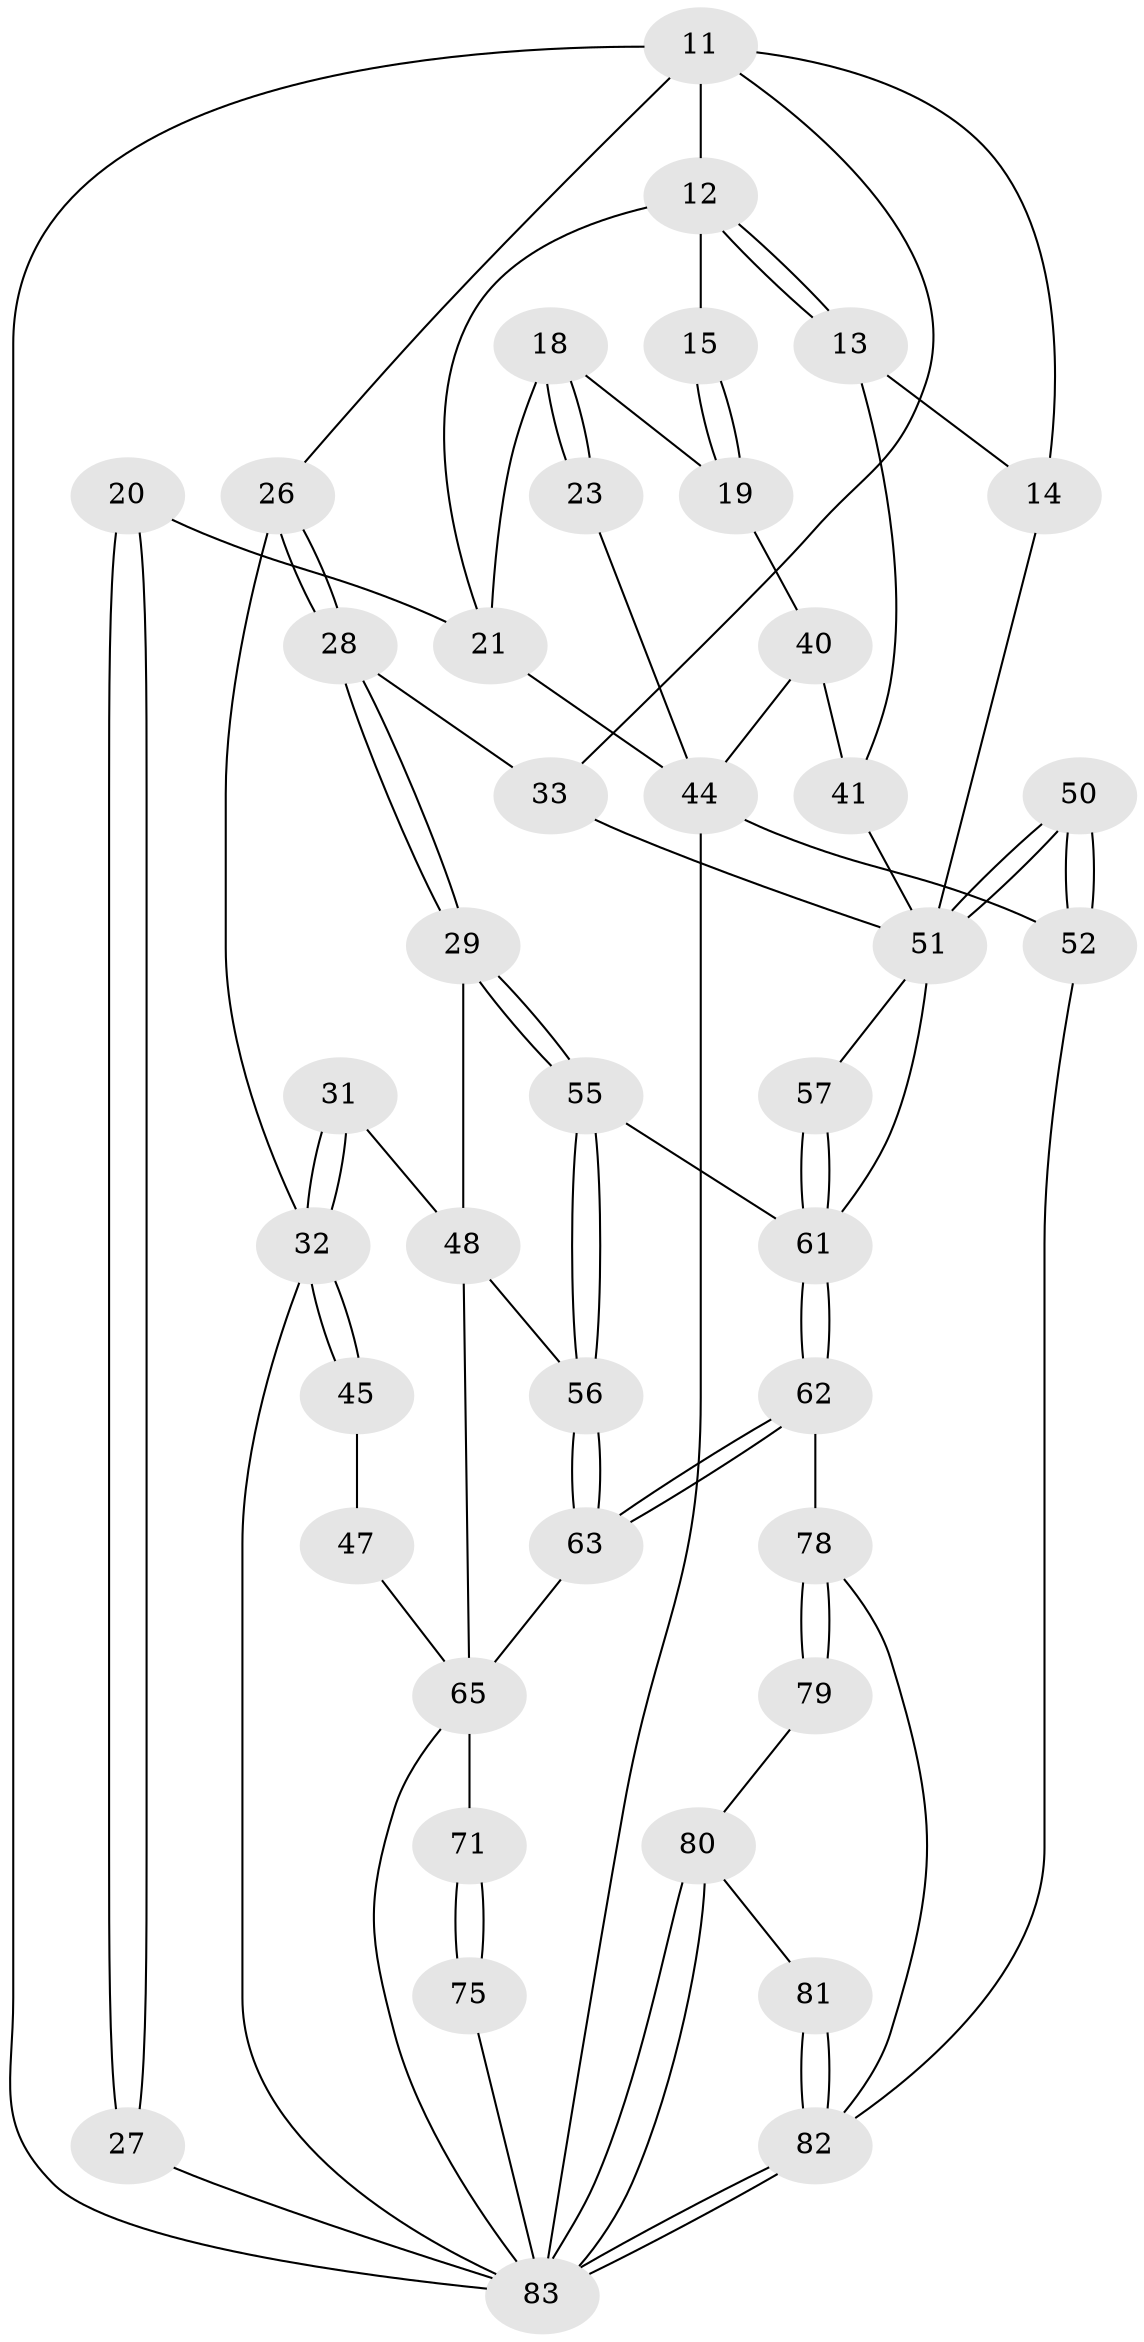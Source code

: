 // original degree distribution, {3: 0.04819277108433735, 4: 0.2289156626506024, 5: 0.4819277108433735, 6: 0.24096385542168675}
// Generated by graph-tools (version 1.1) at 2025/02/03/09/25 05:02:09]
// undirected, 41 vertices, 86 edges
graph export_dot {
graph [start="1"]
  node [color=gray90,style=filled];
  11 [pos="+0.21596850741796028+0.06852784701484306",super="+8+10"];
  12 [pos="+0.5417991137841695+0.12106260220825969",super="+2+3"];
  13 [pos="+0.5285988512586509+0.1607312212278051"];
  14 [pos="+0.48415483113284385+0.18497244212836833"];
  15 [pos="+0.6719736869880429+0.14042961509113927"];
  18 [pos="+0.696478377767523+0.15991406648387493",super="+17"];
  19 [pos="+0.6864082262940546+0.1592438801248464"];
  20 [pos="+0.9659237733648947+0.15743708455948338",super="+5"];
  21 [pos="+0.8899459653765773+0.18458888989318192",super="+16"];
  23 [pos="+0.8034940940231443+0.22597012695484733"];
  26 [pos="+0.2028756422840015+0.10867082959977148"];
  27 [pos="+1+0.29811346121569027",super="+6"];
  28 [pos="+0.24321051977229205+0.2610339171443088"];
  29 [pos="+0.2316713490361396+0.26880148415282407"];
  31 [pos="+0.12747793564856158+0.2597902849492993"];
  32 [pos="+0.1261123826858525+0.2577404684651455",super="+25"];
  33 [pos="+0.29367664982493175+0.2615888263173965"];
  40 [pos="+0.6775353723692096+0.2529125601586123",super="+37"];
  41 [pos="+0.579027749268311+0.3091601316466154",super="+38"];
  44 [pos="+0.8908986640915997+0.5140154446893421",super="+39"];
  45 [pos="+0+0"];
  47 [pos="+0.04731790736474659+0.28377216535498645",super="+46"];
  48 [pos="+0.08654479392288712+0.44540599522252156",super="+30"];
  50 [pos="+0.6379371697419429+0.5173331957851488"];
  51 [pos="+0.6110625376309274+0.5229483241805352",super="+35+36+34+42"];
  52 [pos="+0.806365327490083+0.5432048439885578"];
  55 [pos="+0.2443141941681726+0.4638930091284467"];
  56 [pos="+0.23686825701131545+0.4751905025764526"];
  57 [pos="+0.5824869611269871+0.5329553389781201"];
  61 [pos="+0.4441970484062335+0.6256203457412313",super="+54+53"];
  62 [pos="+0.4118535123135015+0.6580478049931856"];
  63 [pos="+0.27383331124223276+0.6468001817045258"];
  65 [pos="+0.2652875863409694+0.6505113548959479",super="+64+59"];
  71 [pos="+0.05206768007029741+0.7251554985565394",super="+70"];
  75 [pos="+0.21104956745736353+0.9738635119634"];
  78 [pos="+0.6334658530725656+0.9587480593761359",super="+69"];
  79 [pos="+0.5570475863144805+0.9631144269607198",super="+72"];
  80 [pos="+0.3185145693177448+1",super="+73"];
  81 [pos="+0.5427769743512949+0.9844888699100163"];
  82 [pos="+0.7436780920671141+1",super="+77+76+67"];
  83 [pos="+0.7469544254592453+1",super="+60+74+66"];
  11 -- 26;
  11 -- 83;
  11 -- 33;
  11 -- 12;
  11 -- 14;
  12 -- 13;
  12 -- 13;
  12 -- 15 [weight=2];
  12 -- 21;
  13 -- 14;
  13 -- 41;
  14 -- 51;
  15 -- 19;
  15 -- 19;
  18 -- 19;
  18 -- 23 [weight=2];
  18 -- 23;
  18 -- 21;
  19 -- 40;
  20 -- 21 [weight=2];
  20 -- 27 [weight=2];
  20 -- 27;
  21 -- 44;
  23 -- 44;
  26 -- 28;
  26 -- 28;
  26 -- 32;
  27 -- 83 [weight=3];
  28 -- 29;
  28 -- 29;
  28 -- 33;
  29 -- 55;
  29 -- 55;
  29 -- 48;
  31 -- 32;
  31 -- 32;
  31 -- 48;
  32 -- 45 [weight=2];
  32 -- 45;
  32 -- 83;
  33 -- 51;
  40 -- 41 [weight=2];
  40 -- 44;
  41 -- 51;
  44 -- 52;
  44 -- 83;
  45 -- 47;
  47 -- 65 [weight=2];
  48 -- 56;
  48 -- 65;
  50 -- 51 [weight=2];
  50 -- 51;
  50 -- 52;
  50 -- 52;
  51 -- 57;
  51 -- 61;
  52 -- 82;
  55 -- 56;
  55 -- 56;
  55 -- 61;
  56 -- 63;
  56 -- 63;
  57 -- 61 [weight=2];
  57 -- 61;
  61 -- 62;
  61 -- 62;
  62 -- 63;
  62 -- 63;
  62 -- 78;
  63 -- 65;
  65 -- 71 [weight=2];
  65 -- 83;
  71 -- 75 [weight=2];
  71 -- 75;
  75 -- 83;
  78 -- 79 [weight=2];
  78 -- 79;
  78 -- 82 [weight=2];
  79 -- 80;
  80 -- 81;
  80 -- 83 [weight=2];
  80 -- 83;
  81 -- 82;
  81 -- 82;
  82 -- 83 [weight=2];
  82 -- 83;
}
